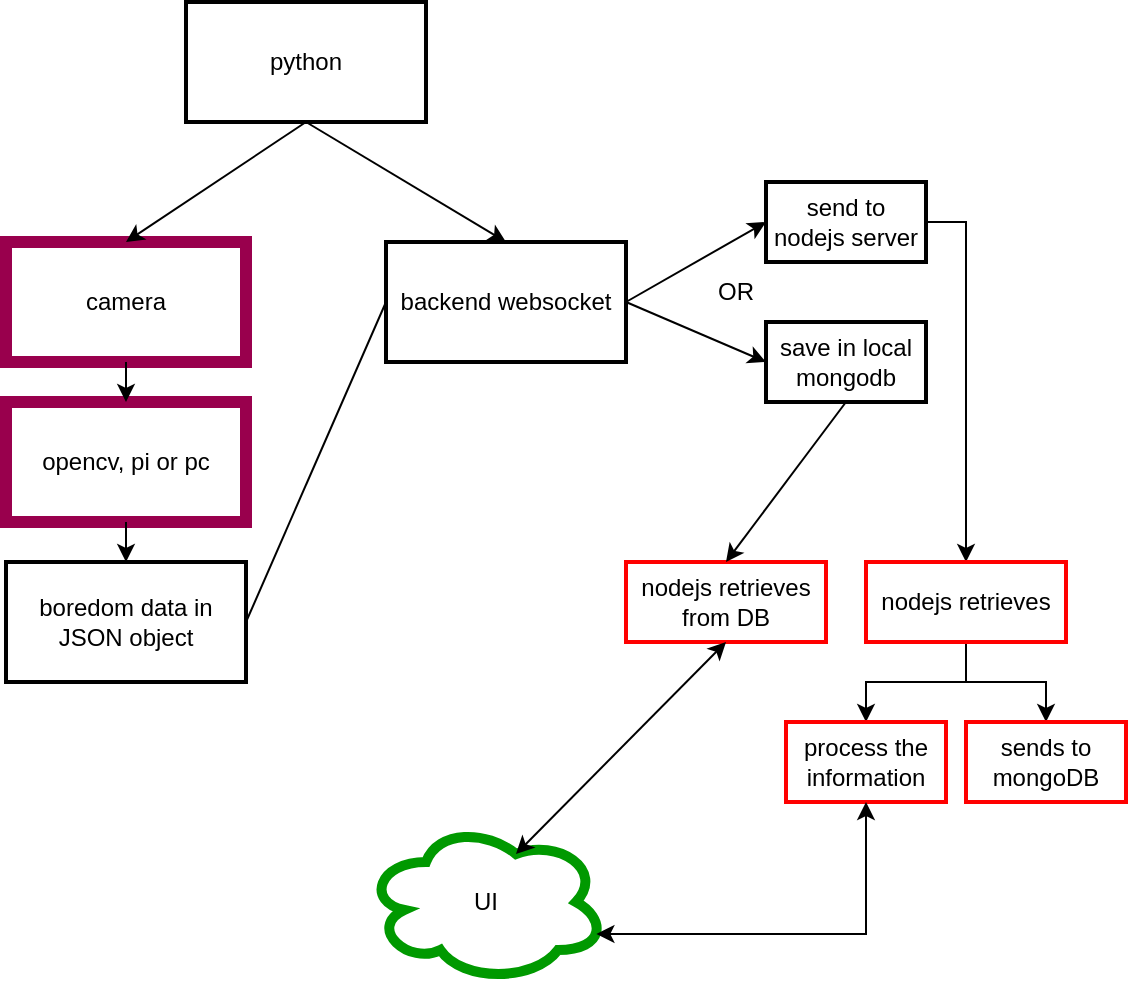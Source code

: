 <mxfile version="20.7.4" type="github"><diagram id="4tt8HeoCybYwa-HVZWjr" name="Page-1"><mxGraphModel dx="1434" dy="1831" grid="0" gridSize="10" guides="1" tooltips="1" connect="1" arrows="1" fold="1" page="1" pageScale="1" pageWidth="850" pageHeight="1100" math="0" shadow="0"><root><mxCell id="0"/><mxCell id="1" parent="0"/><mxCell id="qkNrRZUecwKMcuMmAT4n-1" value="python" style="rounded=0;whiteSpace=wrap;html=1;strokeColor=#000000;strokeWidth=2;" vertex="1" parent="1"><mxGeometry x="238" y="-1060" width="120" height="60" as="geometry"/></mxCell><mxCell id="qkNrRZUecwKMcuMmAT4n-2" value="camera" style="rounded=0;whiteSpace=wrap;html=1;strokeWidth=6;strokeColor=#99004D;" vertex="1" parent="1"><mxGeometry x="148" y="-940" width="120" height="60" as="geometry"/></mxCell><mxCell id="qkNrRZUecwKMcuMmAT4n-3" value="backend websocket" style="rounded=0;whiteSpace=wrap;html=1;strokeWidth=2;" vertex="1" parent="1"><mxGeometry x="338" y="-940" width="120" height="60" as="geometry"/></mxCell><mxCell id="qkNrRZUecwKMcuMmAT4n-4" value="" style="endArrow=classic;html=1;rounded=0;exitX=0.5;exitY=1;exitDx=0;exitDy=0;entryX=0.5;entryY=0;entryDx=0;entryDy=0;" edge="1" parent="1" source="qkNrRZUecwKMcuMmAT4n-1" target="qkNrRZUecwKMcuMmAT4n-3"><mxGeometry width="50" height="50" relative="1" as="geometry"><mxPoint x="268" y="-930" as="sourcePoint"/><mxPoint x="318" y="-980" as="targetPoint"/></mxGeometry></mxCell><mxCell id="qkNrRZUecwKMcuMmAT4n-5" value="" style="endArrow=classic;html=1;rounded=0;exitX=0.5;exitY=1;exitDx=0;exitDy=0;entryX=0.5;entryY=0;entryDx=0;entryDy=0;" edge="1" parent="1" source="qkNrRZUecwKMcuMmAT4n-1" target="qkNrRZUecwKMcuMmAT4n-2"><mxGeometry width="50" height="50" relative="1" as="geometry"><mxPoint x="268" y="-930" as="sourcePoint"/><mxPoint x="318" y="-980" as="targetPoint"/></mxGeometry></mxCell><mxCell id="qkNrRZUecwKMcuMmAT4n-6" value="opencv, pi or pc" style="rounded=0;whiteSpace=wrap;html=1;strokeWidth=6;strokeColor=#99004D;" vertex="1" parent="1"><mxGeometry x="148" y="-860" width="120" height="60" as="geometry"/></mxCell><mxCell id="qkNrRZUecwKMcuMmAT4n-7" value="boredom data in JSON object" style="rounded=0;whiteSpace=wrap;html=1;strokeWidth=2;" vertex="1" parent="1"><mxGeometry x="148" y="-780" width="120" height="60" as="geometry"/></mxCell><mxCell id="qkNrRZUecwKMcuMmAT4n-8" value="" style="endArrow=none;html=1;rounded=0;exitX=1;exitY=0.5;exitDx=0;exitDy=0;entryX=0;entryY=0.5;entryDx=0;entryDy=0;" edge="1" parent="1" source="qkNrRZUecwKMcuMmAT4n-7" target="qkNrRZUecwKMcuMmAT4n-3"><mxGeometry width="50" height="50" relative="1" as="geometry"><mxPoint x="268" y="-930" as="sourcePoint"/><mxPoint x="318" y="-980" as="targetPoint"/></mxGeometry></mxCell><mxCell id="qkNrRZUecwKMcuMmAT4n-29" style="edgeStyle=orthogonalEdgeStyle;rounded=0;orthogonalLoop=1;jettySize=auto;html=1;exitX=1;exitY=0.5;exitDx=0;exitDy=0;entryX=0.5;entryY=0;entryDx=0;entryDy=0;" edge="1" parent="1" source="qkNrRZUecwKMcuMmAT4n-9" target="qkNrRZUecwKMcuMmAT4n-24"><mxGeometry relative="1" as="geometry"/></mxCell><mxCell id="qkNrRZUecwKMcuMmAT4n-9" value="send to nodejs server" style="rounded=0;whiteSpace=wrap;html=1;strokeWidth=2;strokeColor=#000000;" vertex="1" parent="1"><mxGeometry x="528" y="-970" width="80" height="40" as="geometry"/></mxCell><mxCell id="qkNrRZUecwKMcuMmAT4n-10" value="save in local mongodb" style="rounded=0;whiteSpace=wrap;html=1;strokeWidth=2;" vertex="1" parent="1"><mxGeometry x="528" y="-900" width="80" height="40" as="geometry"/></mxCell><mxCell id="qkNrRZUecwKMcuMmAT4n-13" value="" style="endArrow=classic;html=1;rounded=0;exitX=1;exitY=0.5;exitDx=0;exitDy=0;entryX=0;entryY=0.5;entryDx=0;entryDy=0;" edge="1" parent="1" source="qkNrRZUecwKMcuMmAT4n-3" target="qkNrRZUecwKMcuMmAT4n-9"><mxGeometry relative="1" as="geometry"><mxPoint x="238" y="-970" as="sourcePoint"/><mxPoint x="338" y="-970" as="targetPoint"/></mxGeometry></mxCell><mxCell id="qkNrRZUecwKMcuMmAT4n-15" value="" style="endArrow=classic;html=1;rounded=0;exitX=1;exitY=0.5;exitDx=0;exitDy=0;entryX=0;entryY=0.5;entryDx=0;entryDy=0;" edge="1" parent="1" source="qkNrRZUecwKMcuMmAT4n-3" target="qkNrRZUecwKMcuMmAT4n-10"><mxGeometry width="50" height="50" relative="1" as="geometry"><mxPoint x="268" y="-950" as="sourcePoint"/><mxPoint x="318" y="-1000" as="targetPoint"/></mxGeometry></mxCell><mxCell id="qkNrRZUecwKMcuMmAT4n-18" value="OR" style="text;strokeColor=none;fillColor=none;align=left;verticalAlign=middle;spacingLeft=4;spacingRight=4;overflow=hidden;points=[[0,0.5],[1,0.5]];portConstraint=eastwest;rotatable=0;whiteSpace=wrap;html=1;" vertex="1" parent="1"><mxGeometry x="498" y="-930" width="80" height="30" as="geometry"/></mxCell><mxCell id="qkNrRZUecwKMcuMmAT4n-19" value="" style="endArrow=classic;html=1;rounded=0;exitX=0.5;exitY=1;exitDx=0;exitDy=0;entryX=0.5;entryY=0;entryDx=0;entryDy=0;" edge="1" parent="1" source="qkNrRZUecwKMcuMmAT4n-2" target="qkNrRZUecwKMcuMmAT4n-6"><mxGeometry width="50" height="50" relative="1" as="geometry"><mxPoint x="268" y="-950" as="sourcePoint"/><mxPoint x="318" y="-1000" as="targetPoint"/></mxGeometry></mxCell><mxCell id="qkNrRZUecwKMcuMmAT4n-20" value="" style="endArrow=classic;html=1;rounded=0;exitX=0.5;exitY=1;exitDx=0;exitDy=0;entryX=0.5;entryY=0;entryDx=0;entryDy=0;" edge="1" parent="1" source="qkNrRZUecwKMcuMmAT4n-6" target="qkNrRZUecwKMcuMmAT4n-7"><mxGeometry width="50" height="50" relative="1" as="geometry"><mxPoint x="268" y="-950" as="sourcePoint"/><mxPoint x="318" y="-1000" as="targetPoint"/></mxGeometry></mxCell><mxCell id="qkNrRZUecwKMcuMmAT4n-21" value="nodejs retrieves from DB" style="rounded=0;whiteSpace=wrap;html=1;strokeWidth=2;strokeColor=#FF0000;" vertex="1" parent="1"><mxGeometry x="458" y="-780" width="100" height="40" as="geometry"/></mxCell><mxCell id="qkNrRZUecwKMcuMmAT4n-22" value="" style="endArrow=classic;html=1;rounded=0;exitX=0.5;exitY=1;exitDx=0;exitDy=0;entryX=0.5;entryY=0;entryDx=0;entryDy=0;" edge="1" parent="1" source="qkNrRZUecwKMcuMmAT4n-10" target="qkNrRZUecwKMcuMmAT4n-21"><mxGeometry width="50" height="50" relative="1" as="geometry"><mxPoint x="268" y="-750" as="sourcePoint"/><mxPoint x="318" y="-800" as="targetPoint"/></mxGeometry></mxCell><mxCell id="qkNrRZUecwKMcuMmAT4n-33" style="edgeStyle=orthogonalEdgeStyle;rounded=0;orthogonalLoop=1;jettySize=auto;html=1;exitX=0.5;exitY=1;exitDx=0;exitDy=0;entryX=0.5;entryY=0;entryDx=0;entryDy=0;" edge="1" parent="1" source="qkNrRZUecwKMcuMmAT4n-24" target="qkNrRZUecwKMcuMmAT4n-30"><mxGeometry relative="1" as="geometry"/></mxCell><mxCell id="qkNrRZUecwKMcuMmAT4n-37" style="edgeStyle=orthogonalEdgeStyle;rounded=0;orthogonalLoop=1;jettySize=auto;html=1;exitX=0.5;exitY=1;exitDx=0;exitDy=0;entryX=0.5;entryY=0;entryDx=0;entryDy=0;" edge="1" parent="1" source="qkNrRZUecwKMcuMmAT4n-24" target="qkNrRZUecwKMcuMmAT4n-35"><mxGeometry relative="1" as="geometry"/></mxCell><mxCell id="qkNrRZUecwKMcuMmAT4n-24" value="nodejs retrieves" style="rounded=0;whiteSpace=wrap;html=1;labelBorderColor=none;strokeColor=#FF0000;strokeWidth=2;" vertex="1" parent="1"><mxGeometry x="578" y="-780" width="100" height="40" as="geometry"/></mxCell><mxCell id="qkNrRZUecwKMcuMmAT4n-30" value="sends to mongoDB" style="rounded=0;whiteSpace=wrap;html=1;strokeColor=#FF0000;strokeWidth=2;" vertex="1" parent="1"><mxGeometry x="628" y="-700" width="80" height="40" as="geometry"/></mxCell><mxCell id="qkNrRZUecwKMcuMmAT4n-31" value="UI" style="ellipse;shape=cloud;whiteSpace=wrap;html=1;strokeColor=#009900;strokeWidth=5;" vertex="1" parent="1"><mxGeometry x="328" y="-650" width="120" height="80" as="geometry"/></mxCell><mxCell id="qkNrRZUecwKMcuMmAT4n-32" value="" style="endArrow=classic;startArrow=classic;html=1;rounded=0;entryX=0.5;entryY=1;entryDx=0;entryDy=0;exitX=0.625;exitY=0.2;exitDx=0;exitDy=0;exitPerimeter=0;" edge="1" parent="1" source="qkNrRZUecwKMcuMmAT4n-31" target="qkNrRZUecwKMcuMmAT4n-21"><mxGeometry width="50" height="50" relative="1" as="geometry"><mxPoint x="268" y="-750" as="sourcePoint"/><mxPoint x="318" y="-800" as="targetPoint"/></mxGeometry></mxCell><mxCell id="qkNrRZUecwKMcuMmAT4n-35" value="process the information" style="rounded=0;whiteSpace=wrap;html=1;strokeColor=#FF0000;strokeWidth=2;" vertex="1" parent="1"><mxGeometry x="538" y="-700" width="80" height="40" as="geometry"/></mxCell><mxCell id="qkNrRZUecwKMcuMmAT4n-40" value="" style="endArrow=classic;startArrow=classic;html=1;rounded=0;entryX=0.5;entryY=1;entryDx=0;entryDy=0;exitX=0.96;exitY=0.7;exitDx=0;exitDy=0;exitPerimeter=0;" edge="1" parent="1" source="qkNrRZUecwKMcuMmAT4n-31" target="qkNrRZUecwKMcuMmAT4n-35"><mxGeometry width="50" height="50" relative="1" as="geometry"><mxPoint x="268" y="-750" as="sourcePoint"/><mxPoint x="318" y="-800" as="targetPoint"/><Array as="points"><mxPoint x="578" y="-594"/></Array></mxGeometry></mxCell></root></mxGraphModel></diagram></mxfile>